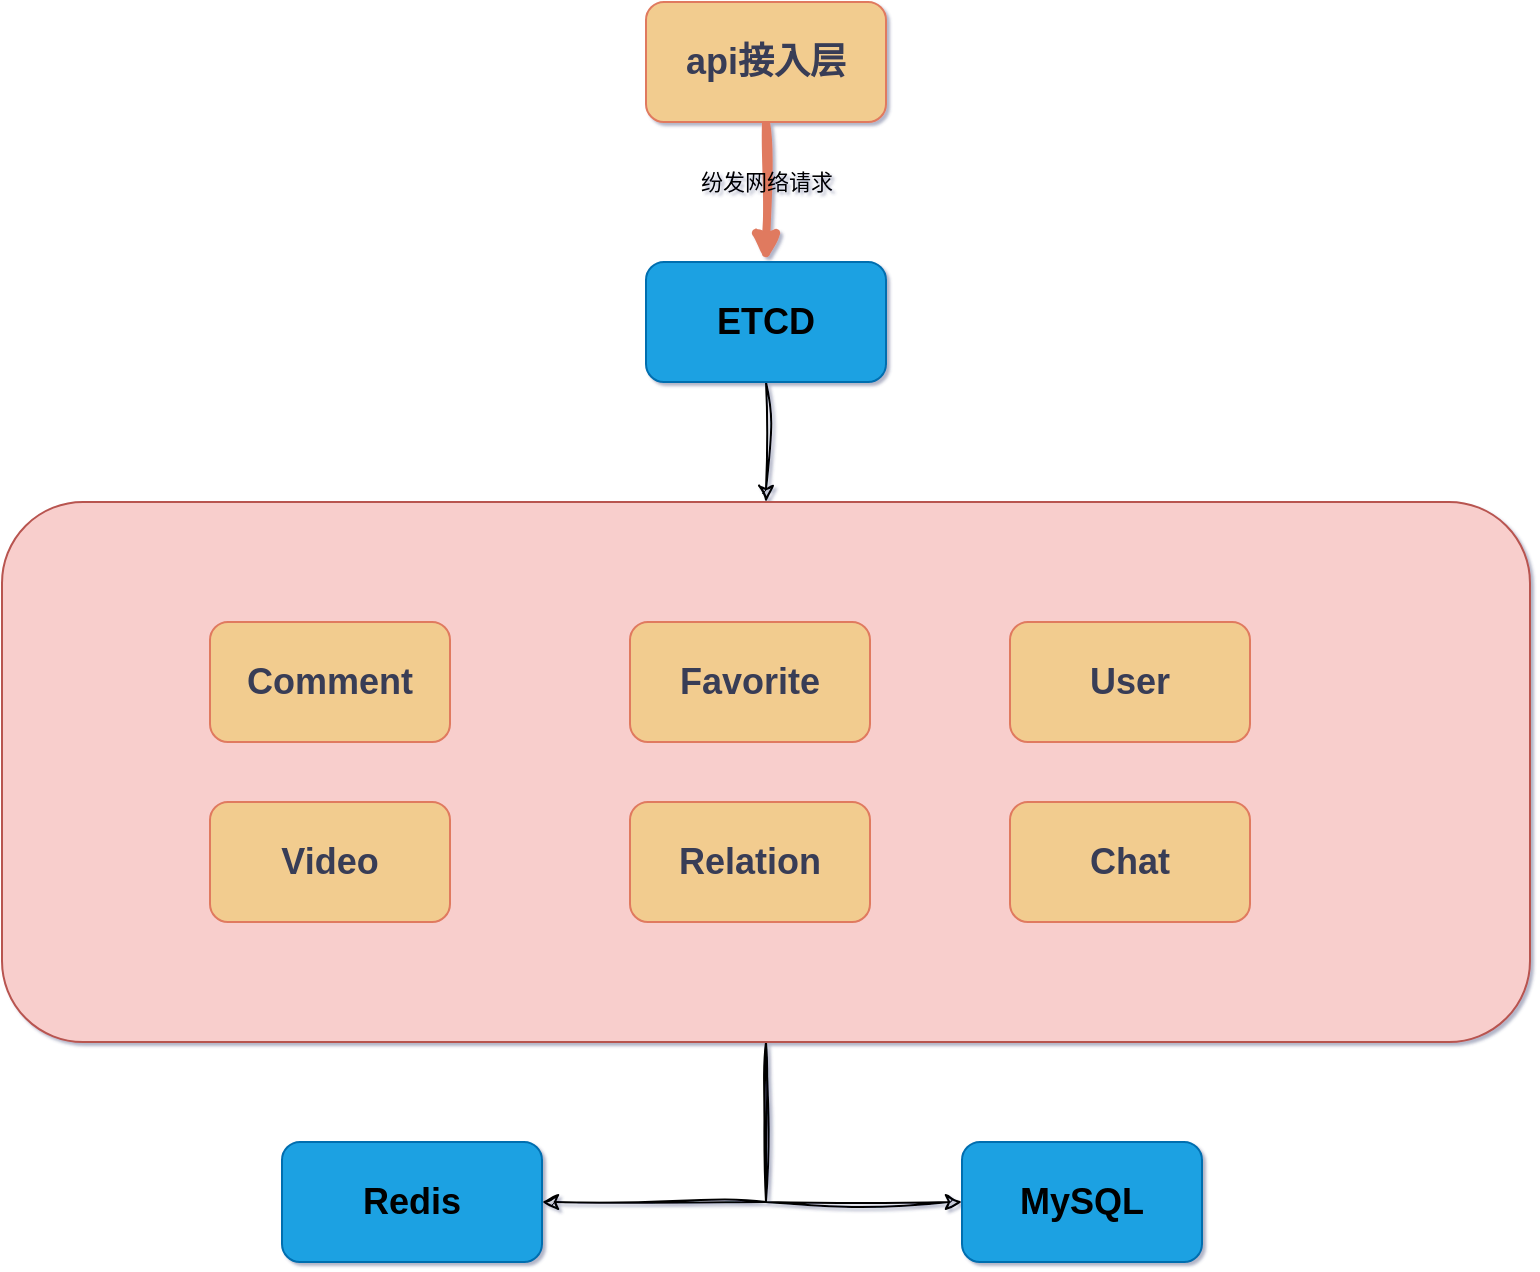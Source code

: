 <mxfile version="20.8.23" type="github">
  <diagram name="第 1 页" id="iUuBpfxyArQYiZWVyGGc">
    <mxGraphModel dx="1212" dy="788" grid="1" gridSize="10" guides="1" tooltips="1" connect="1" arrows="1" fold="1" page="1" pageScale="1" pageWidth="291" pageHeight="413" background="none" math="0" shadow="1">
      <root>
        <mxCell id="0" />
        <mxCell id="1" parent="0" />
        <mxCell id="5CNIMIRge7UUOltV51C2-6" style="edgeStyle=orthogonalEdgeStyle;rounded=0;sketch=1;hachureGap=4;jiggle=2;curveFitting=1;orthogonalLoop=1;jettySize=auto;html=1;entryX=1;entryY=0.5;entryDx=0;entryDy=0;fontFamily=Helvetica;fontSize=16;" edge="1" parent="1" source="5CNIMIRge7UUOltV51C2-4" target="GBbHNJ3Vud-sKcfJcRHV-44">
          <mxGeometry relative="1" as="geometry" />
        </mxCell>
        <mxCell id="5CNIMIRge7UUOltV51C2-7" style="edgeStyle=orthogonalEdgeStyle;rounded=0;sketch=1;hachureGap=4;jiggle=2;curveFitting=1;orthogonalLoop=1;jettySize=auto;html=1;entryX=0;entryY=0.5;entryDx=0;entryDy=0;fontFamily=Helvetica;fontSize=16;" edge="1" parent="1" source="5CNIMIRge7UUOltV51C2-4" target="GBbHNJ3Vud-sKcfJcRHV-20">
          <mxGeometry relative="1" as="geometry" />
        </mxCell>
        <mxCell id="5CNIMIRge7UUOltV51C2-4" value="" style="rounded=1;whiteSpace=wrap;html=1;hachureGap=4;fontFamily=Helvetica;fontSize=20;fillColor=#f8cecc;strokeColor=#b85450;" vertex="1" parent="1">
          <mxGeometry x="40" y="300" width="764" height="270" as="geometry" />
        </mxCell>
        <mxCell id="GBbHNJ3Vud-sKcfJcRHV-21" value="纷发网络请求" style="edgeStyle=orthogonalEdgeStyle;rounded=1;orthogonalLoop=1;jettySize=auto;html=1;strokeColor=#E07A5F;fontFamily=Architects Daughter;fontSource=https%3A%2F%2Ffonts.googleapis.com%2Fcss%3Ffamily%3DArchitects%2BDaughter;fontColor=#000000;fillColor=#F2CC8F;strokeWidth=4;entryX=0.5;entryY=0;entryDx=0;entryDy=0;labelBorderColor=none;labelBackgroundColor=none;sketch=1;curveFitting=1;jiggle=2;" parent="1" source="GBbHNJ3Vud-sKcfJcRHV-9" target="GBbHNJ3Vud-sKcfJcRHV-11" edge="1">
          <mxGeometry x="-0.143" relative="1" as="geometry">
            <mxPoint x="426" y="160" as="targetPoint" />
            <mxPoint as="offset" />
          </mxGeometry>
        </mxCell>
        <mxCell id="GBbHNJ3Vud-sKcfJcRHV-9" value="&lt;h2&gt;&lt;font data-font-src=&quot;https://fonts.googleapis.com/css?family=Architects+Daughter&quot;&gt;api接入层&lt;/font&gt;&lt;/h2&gt;" style="rounded=1;whiteSpace=wrap;html=1;strokeColor=#E07A5F;fontFamily=Helvetica;fontColor=#393C56;fillColor=#F2CC8F;labelBorderColor=none;" parent="1" vertex="1">
          <mxGeometry x="362" y="50" width="120" height="60" as="geometry" />
        </mxCell>
        <mxCell id="5CNIMIRge7UUOltV51C2-5" style="edgeStyle=orthogonalEdgeStyle;rounded=0;sketch=1;hachureGap=4;jiggle=2;curveFitting=1;orthogonalLoop=1;jettySize=auto;html=1;entryX=0.5;entryY=0;entryDx=0;entryDy=0;fontFamily=Helvetica;fontSize=16;" edge="1" parent="1" source="GBbHNJ3Vud-sKcfJcRHV-11" target="5CNIMIRge7UUOltV51C2-4">
          <mxGeometry relative="1" as="geometry" />
        </mxCell>
        <mxCell id="GBbHNJ3Vud-sKcfJcRHV-11" value="&lt;h2&gt;&lt;font color=&quot;#000000&quot;&gt;ETCD&lt;/font&gt;&lt;/h2&gt;" style="rounded=1;whiteSpace=wrap;html=1;strokeColor=#006EAF;fontFamily=Helvetica;fontColor=#ffffff;fillColor=#1ba1e2;labelBorderColor=none;" parent="1" vertex="1">
          <mxGeometry x="362" y="180" width="120" height="60" as="geometry" />
        </mxCell>
        <mxCell id="GBbHNJ3Vud-sKcfJcRHV-12" value="&lt;h2&gt;Video&lt;/h2&gt;" style="rounded=1;whiteSpace=wrap;html=1;strokeColor=#E07A5F;fontFamily=Helvetica;fontColor=#393C56;fillColor=#F2CC8F;labelBorderColor=none;" parent="1" vertex="1">
          <mxGeometry x="144" y="450" width="120" height="60" as="geometry" />
        </mxCell>
        <mxCell id="GBbHNJ3Vud-sKcfJcRHV-13" value="&lt;h2&gt;User&lt;/h2&gt;" style="rounded=1;whiteSpace=wrap;html=1;strokeColor=#E07A5F;fontFamily=Helvetica;fontColor=#393C56;fillColor=#F2CC8F;labelBorderColor=none;" parent="1" vertex="1">
          <mxGeometry x="544" y="360" width="120" height="60" as="geometry" />
        </mxCell>
        <mxCell id="GBbHNJ3Vud-sKcfJcRHV-14" value="&lt;h2&gt;Relation&lt;/h2&gt;" style="rounded=1;whiteSpace=wrap;html=1;strokeColor=#E07A5F;fontFamily=Helvetica;fontColor=#393C56;fillColor=#F2CC8F;labelBorderColor=none;" parent="1" vertex="1">
          <mxGeometry x="354" y="450" width="120" height="60" as="geometry" />
        </mxCell>
        <mxCell id="GBbHNJ3Vud-sKcfJcRHV-20" value="&lt;h2&gt;&lt;font color=&quot;#000000&quot;&gt;MySQL&lt;/font&gt;&lt;/h2&gt;" style="rounded=1;whiteSpace=wrap;html=1;strokeColor=#006EAF;fontFamily=Helvetica;fontColor=#ffffff;fillColor=#1ba1e2;labelBorderColor=none;" parent="1" vertex="1">
          <mxGeometry x="520" y="620" width="120" height="60" as="geometry" />
        </mxCell>
        <mxCell id="GBbHNJ3Vud-sKcfJcRHV-22" value="&lt;h2&gt;Chat&lt;/h2&gt;" style="rounded=1;whiteSpace=wrap;html=1;strokeColor=#E07A5F;fontFamily=Helvetica;fontColor=#393C56;fillColor=#F2CC8F;labelBorderColor=none;" parent="1" vertex="1">
          <mxGeometry x="544" y="450" width="120" height="60" as="geometry" />
        </mxCell>
        <mxCell id="GBbHNJ3Vud-sKcfJcRHV-23" value="&lt;h2&gt;Comment&lt;/h2&gt;" style="rounded=1;whiteSpace=wrap;html=1;strokeColor=#E07A5F;fontFamily=Helvetica;fontColor=#393C56;fillColor=#F2CC8F;labelBorderColor=none;" parent="1" vertex="1">
          <mxGeometry x="144" y="360" width="120" height="60" as="geometry" />
        </mxCell>
        <mxCell id="GBbHNJ3Vud-sKcfJcRHV-24" value="&lt;h2&gt;Favorite&lt;/h2&gt;" style="rounded=1;whiteSpace=wrap;html=1;strokeColor=#E07A5F;fontFamily=Helvetica;fontColor=#393C56;fillColor=#F2CC8F;labelBorderColor=none;" parent="1" vertex="1">
          <mxGeometry x="354" y="360" width="120" height="60" as="geometry" />
        </mxCell>
        <mxCell id="GBbHNJ3Vud-sKcfJcRHV-44" value="&lt;h2&gt;&lt;font color=&quot;#000000&quot;&gt;Redis&lt;/font&gt;&lt;/h2&gt;" style="rounded=1;whiteSpace=wrap;html=1;strokeColor=#006EAF;fontFamily=Helvetica;fontColor=#ffffff;fillColor=#1ba1e2;labelBorderColor=none;" parent="1" vertex="1">
          <mxGeometry x="180" y="620" width="130" height="60" as="geometry" />
        </mxCell>
      </root>
    </mxGraphModel>
  </diagram>
</mxfile>
